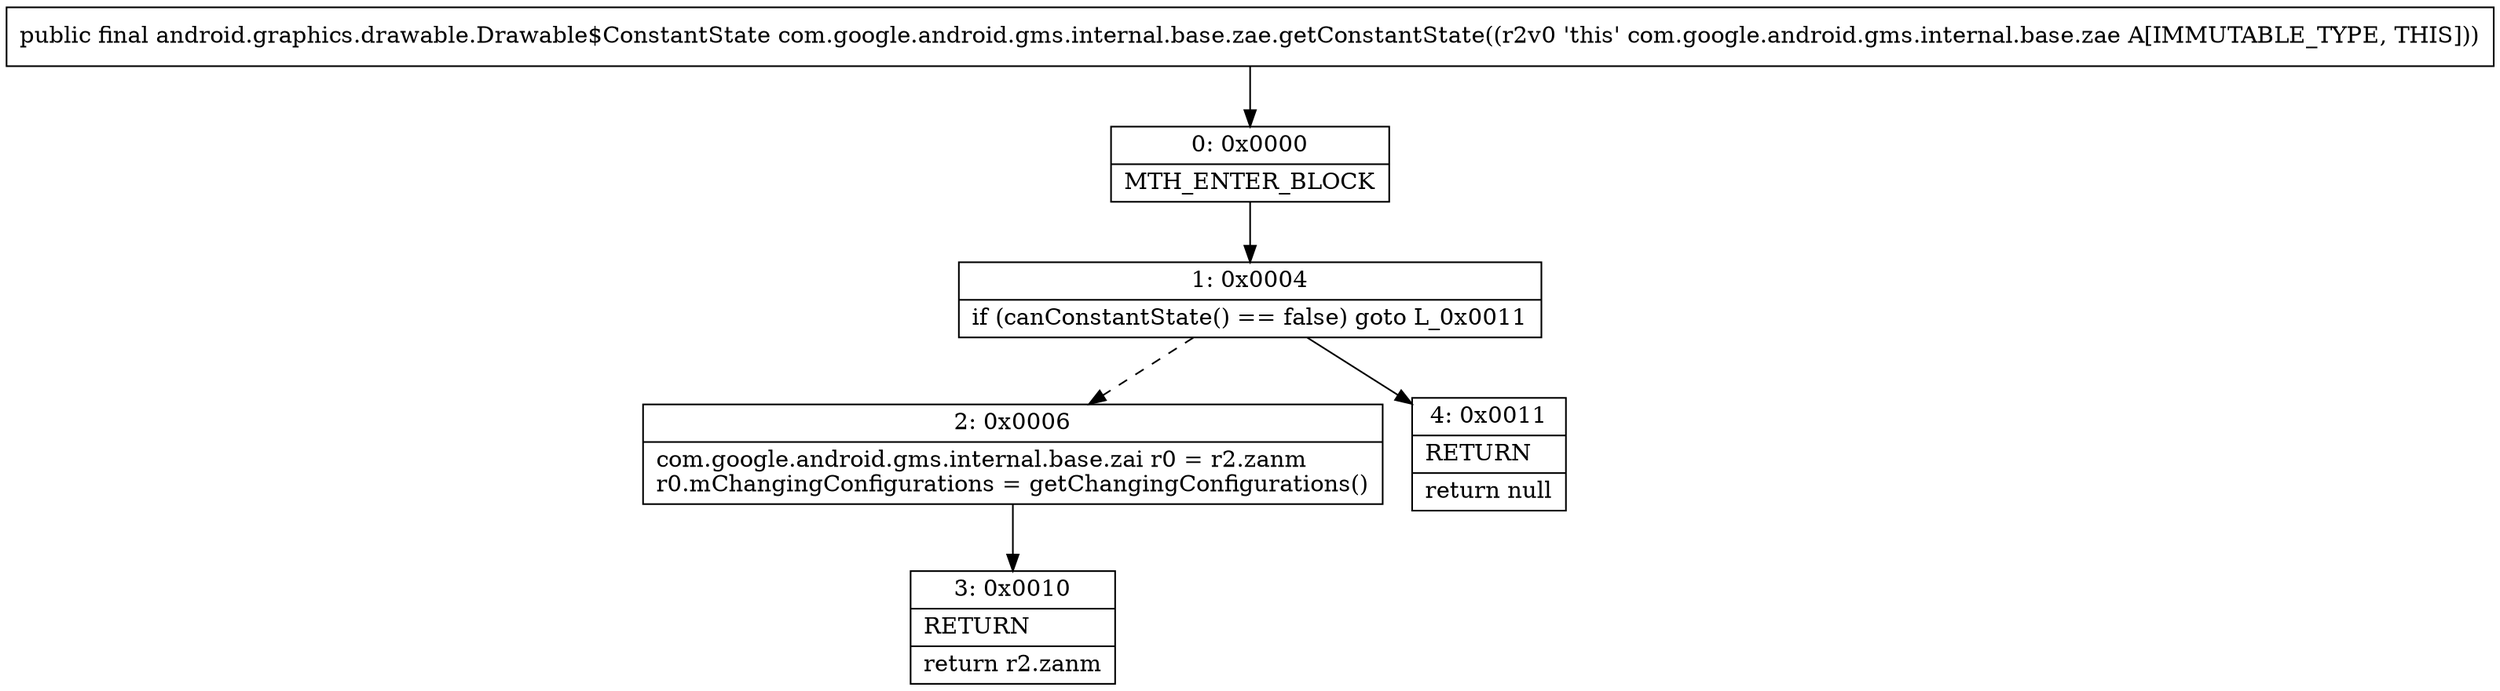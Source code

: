 digraph "CFG forcom.google.android.gms.internal.base.zae.getConstantState()Landroid\/graphics\/drawable\/Drawable$ConstantState;" {
Node_0 [shape=record,label="{0\:\ 0x0000|MTH_ENTER_BLOCK\l}"];
Node_1 [shape=record,label="{1\:\ 0x0004|if (canConstantState() == false) goto L_0x0011\l}"];
Node_2 [shape=record,label="{2\:\ 0x0006|com.google.android.gms.internal.base.zai r0 = r2.zanm\lr0.mChangingConfigurations = getChangingConfigurations()\l}"];
Node_3 [shape=record,label="{3\:\ 0x0010|RETURN\l|return r2.zanm\l}"];
Node_4 [shape=record,label="{4\:\ 0x0011|RETURN\l|return null\l}"];
MethodNode[shape=record,label="{public final android.graphics.drawable.Drawable$ConstantState com.google.android.gms.internal.base.zae.getConstantState((r2v0 'this' com.google.android.gms.internal.base.zae A[IMMUTABLE_TYPE, THIS])) }"];
MethodNode -> Node_0;
Node_0 -> Node_1;
Node_1 -> Node_2[style=dashed];
Node_1 -> Node_4;
Node_2 -> Node_3;
}

